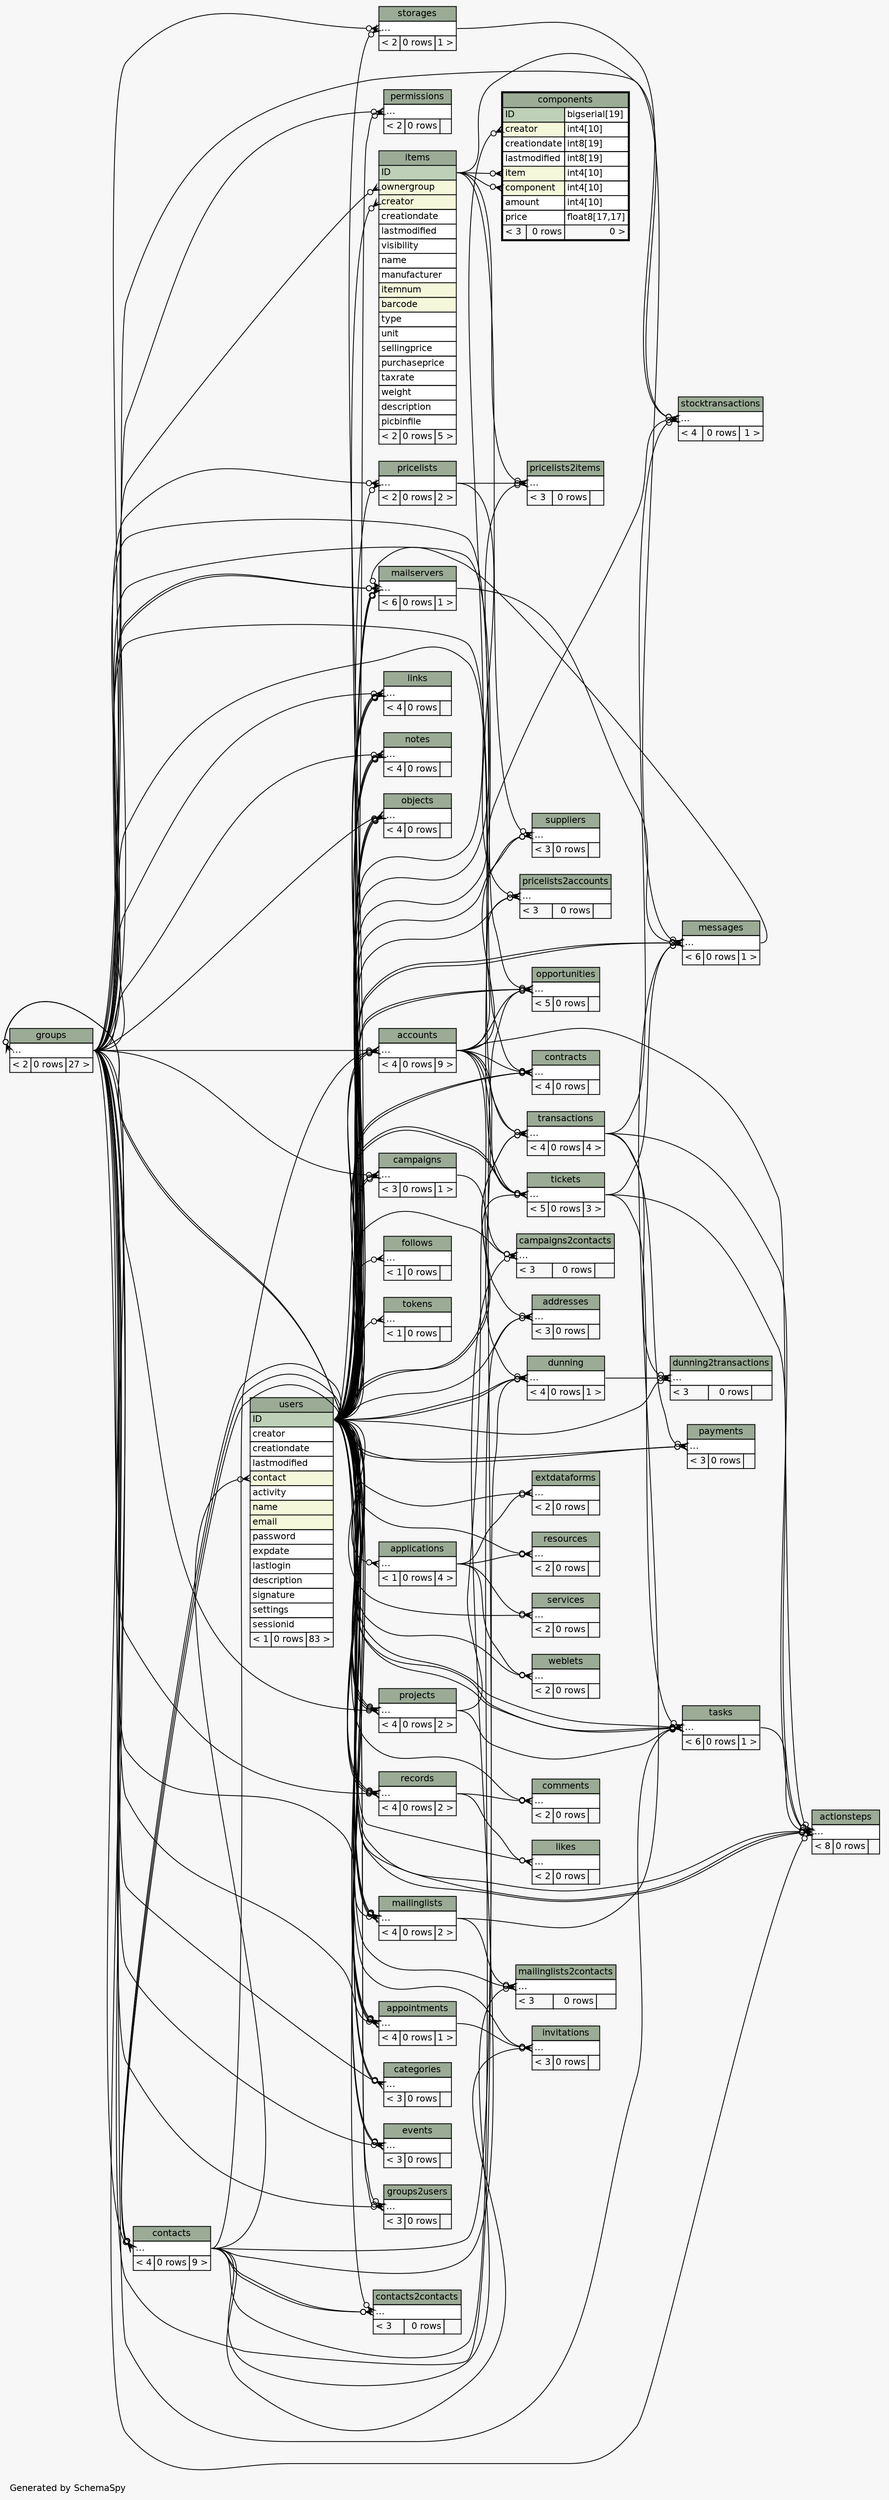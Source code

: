 // dot 2.38.0 on Windows 8.1 6.3
// SchemaSpy rev 590
digraph "twoDegreesRelationshipsDiagram" {
  graph [
    rankdir="RL"
    bgcolor="#f7f7f7"
    label="\nGenerated by SchemaSpy"
    labeljust="l"
    nodesep="0.18"
    ranksep="0.46"
    fontname="Helvetica"
    fontsize="11"
  ];
  node [
    fontname="Helvetica"
    fontsize="11"
    shape="plaintext"
  ];
  edge [
    arrowsize="0.8"
  ];
  "accounts":"elipses":w -> "users":"ID":e [arrowhead=none dir=back arrowtail=crowodot];
  "accounts":"elipses":w -> "contacts":"elipses":e [arrowhead=none dir=back arrowtail=crowodot];
  "accounts":"elipses":w -> "users":"ID":e [arrowhead=none dir=back arrowtail=crowodot];
  "accounts":"elipses":w -> "groups":"elipses":e [arrowhead=none dir=back arrowtail=crowodot];
  "actionsteps":"elipses":w -> "accounts":"elipses":e [arrowhead=none dir=back arrowtail=crowodot];
  "actionsteps":"elipses":w -> "users":"ID":e [arrowhead=none dir=back arrowtail=crowodot];
  "actionsteps":"elipses":w -> "users":"ID":e [arrowhead=none dir=back arrowtail=crowodot];
  "actionsteps":"elipses":w -> "groups":"elipses":e [arrowhead=none dir=back arrowtail=crowodot];
  "actionsteps":"elipses":w -> "users":"ID":e [arrowhead=none dir=back arrowtail=crowodot];
  "actionsteps":"elipses":w -> "tasks":"elipses":e [arrowhead=none dir=back arrowtail=crowodot];
  "actionsteps":"elipses":w -> "tickets":"elipses":e [arrowhead=none dir=back arrowtail=crowodot];
  "actionsteps":"elipses":w -> "transactions":"elipses":e [arrowhead=none dir=back arrowtail=crowodot];
  "addresses":"elipses":w -> "accounts":"elipses":e [arrowhead=none dir=back arrowtail=crowodot];
  "addresses":"elipses":w -> "contacts":"elipses":e [arrowhead=none dir=back arrowtail=crowodot];
  "addresses":"elipses":w -> "users":"ID":e [arrowhead=none dir=back arrowtail=crowodot];
  "applications":"elipses":w -> "users":"ID":e [arrowhead=none dir=back arrowtail=crowodot];
  "appointments":"elipses":w -> "users":"ID":e [arrowhead=none dir=back arrowtail=crowodot];
  "appointments":"elipses":w -> "users":"ID":e [arrowhead=none dir=back arrowtail=crowodot];
  "appointments":"elipses":w -> "groups":"elipses":e [arrowhead=none dir=back arrowtail=crowodot];
  "appointments":"elipses":w -> "users":"ID":e [arrowhead=none dir=back arrowtail=crowodot];
  "campaigns":"elipses":w -> "users":"ID":e [arrowhead=none dir=back arrowtail=crowodot];
  "campaigns":"elipses":w -> "users":"ID":e [arrowhead=none dir=back arrowtail=crowodot];
  "campaigns":"elipses":w -> "groups":"elipses":e [arrowhead=none dir=back arrowtail=crowodot];
  "campaigns2contacts":"elipses":w -> "campaigns":"elipses":e [arrowhead=none dir=back arrowtail=crowodot];
  "campaigns2contacts":"elipses":w -> "contacts":"elipses":e [arrowhead=none dir=back arrowtail=crowodot];
  "campaigns2contacts":"elipses":w -> "users":"ID":e [arrowhead=none dir=back arrowtail=crowodot];
  "categories":"elipses":w -> "users":"ID":e [arrowhead=none dir=back arrowtail=crowodot];
  "categories":"elipses":w -> "groups":"elipses":e [arrowhead=none dir=back arrowtail=crowodot];
  "categories":"elipses":w -> "users":"ID":e [arrowhead=none dir=back arrowtail=crowodot];
  "comments":"elipses":w -> "users":"ID":e [arrowhead=none dir=back arrowtail=crowodot];
  "comments":"elipses":w -> "records":"elipses":e [arrowhead=none dir=back arrowtail=crowodot];
  "components":"component":w -> "items":"ID":e [arrowhead=none dir=back arrowtail=crowodot];
  "components":"creator":w -> "users":"ID":e [arrowhead=none dir=back arrowtail=crowodot];
  "components":"item":w -> "items":"ID":e [arrowhead=none dir=back arrowtail=crowodot];
  "contacts":"elipses":w -> "users":"ID":e [arrowhead=none dir=back arrowtail=crowodot];
  "contacts":"elipses":w -> "users":"ID":e [arrowhead=none dir=back arrowtail=crowodot];
  "contacts":"elipses":w -> "groups":"elipses":e [arrowhead=none dir=back arrowtail=crowodot];
  "contacts":"elipses":w -> "users":"ID":e [arrowhead=none dir=back arrowtail=crowodot];
  "contacts2contacts":"elipses":w -> "contacts":"elipses":e [arrowhead=none dir=back arrowtail=crowodot];
  "contacts2contacts":"elipses":w -> "contacts":"elipses":e [arrowhead=none dir=back arrowtail=crowodot];
  "contacts2contacts":"elipses":w -> "users":"ID":e [arrowhead=none dir=back arrowtail=crowodot];
  "contracts":"elipses":w -> "accounts":"elipses":e [arrowhead=none dir=back arrowtail=crowodot];
  "contracts":"elipses":w -> "users":"ID":e [arrowhead=none dir=back arrowtail=crowodot];
  "contracts":"elipses":w -> "users":"ID":e [arrowhead=none dir=back arrowtail=crowodot];
  "contracts":"elipses":w -> "groups":"elipses":e [arrowhead=none dir=back arrowtail=crowodot];
  "dunning":"elipses":w -> "accounts":"elipses":e [arrowhead=none dir=back arrowtail=crowodot];
  "dunning":"elipses":w -> "users":"ID":e [arrowhead=none dir=back arrowtail=crowodot];
  "dunning":"elipses":w -> "users":"ID":e [arrowhead=none dir=back arrowtail=crowodot];
  "dunning":"elipses":w -> "groups":"elipses":e [arrowhead=none dir=back arrowtail=crowodot];
  "dunning2transactions":"elipses":w -> "users":"ID":e [arrowhead=none dir=back arrowtail=crowodot];
  "dunning2transactions":"elipses":w -> "dunning":"elipses":e [arrowhead=none dir=back arrowtail=crowodot];
  "dunning2transactions":"elipses":w -> "transactions":"elipses":e [arrowhead=none dir=back arrowtail=crowodot];
  "events":"elipses":w -> "users":"ID":e [arrowhead=none dir=back arrowtail=crowodot];
  "events":"elipses":w -> "groups":"elipses":e [arrowhead=none dir=back arrowtail=crowodot];
  "events":"elipses":w -> "users":"ID":e [arrowhead=none dir=back arrowtail=crowodot];
  "extdataforms":"elipses":w -> "applications":"elipses":e [arrowhead=none dir=back arrowtail=crowodot];
  "extdataforms":"elipses":w -> "users":"ID":e [arrowhead=none dir=back arrowtail=crowodot];
  "follows":"elipses":w -> "users":"ID":e [arrowhead=none dir=back arrowtail=crowodot];
  "groups":"elipses":w -> "users":"ID":e [arrowhead=none dir=back arrowtail=crowodot];
  "groups":"elipses":w -> "users":"ID":e [arrowhead=none dir=back arrowtail=crowodot];
  "groups2users":"elipses":w -> "users":"ID":e [arrowhead=none dir=back arrowtail=crowodot];
  "groups2users":"elipses":w -> "groups":"elipses":e [arrowhead=none dir=back arrowtail=crowodot];
  "groups2users":"elipses":w -> "users":"ID":e [arrowhead=none dir=back arrowtail=crowodot];
  "invitations":"elipses":w -> "appointments":"elipses":e [arrowhead=none dir=back arrowtail=crowodot];
  "invitations":"elipses":w -> "contacts":"elipses":e [arrowhead=none dir=back arrowtail=crowodot];
  "invitations":"elipses":w -> "users":"ID":e [arrowhead=none dir=back arrowtail=crowodot];
  "items":"creator":w -> "users":"ID":e [arrowhead=none dir=back arrowtail=crowodot];
  "items":"ownergroup":w -> "groups":"elipses":e [arrowhead=none dir=back arrowtail=crowodot];
  "likes":"elipses":w -> "users":"ID":e [arrowhead=none dir=back arrowtail=crowodot];
  "likes":"elipses":w -> "records":"elipses":e [arrowhead=none dir=back arrowtail=crowodot];
  "links":"elipses":w -> "users":"ID":e [arrowhead=none dir=back arrowtail=crowodot];
  "links":"elipses":w -> "users":"ID":e [arrowhead=none dir=back arrowtail=crowodot];
  "links":"elipses":w -> "groups":"elipses":e [arrowhead=none dir=back arrowtail=crowodot];
  "links":"elipses":w -> "users":"ID":e [arrowhead=none dir=back arrowtail=crowodot];
  "mailinglists":"elipses":w -> "users":"ID":e [arrowhead=none dir=back arrowtail=crowodot];
  "mailinglists":"elipses":w -> "users":"ID":e [arrowhead=none dir=back arrowtail=crowodot];
  "mailinglists":"elipses":w -> "groups":"elipses":e [arrowhead=none dir=back arrowtail=crowodot];
  "mailinglists":"elipses":w -> "users":"ID":e [arrowhead=none dir=back arrowtail=crowodot];
  "mailinglists2contacts":"elipses":w -> "contacts":"elipses":e [arrowhead=none dir=back arrowtail=crowodot];
  "mailinglists2contacts":"elipses":w -> "users":"ID":e [arrowhead=none dir=back arrowtail=crowodot];
  "mailinglists2contacts":"elipses":w -> "mailinglists":"elipses":e [arrowhead=none dir=back arrowtail=crowodot];
  "mailservers":"elipses":w -> "users":"ID":e [arrowhead=none dir=back arrowtail=crowodot];
  "mailservers":"elipses":w -> "messages":"elipses":e [arrowhead=none dir=back arrowtail=crowodot];
  "mailservers":"elipses":w -> "groups":"elipses":e [arrowhead=none dir=back arrowtail=crowodot];
  "mailservers":"elipses":w -> "users":"ID":e [arrowhead=none dir=back arrowtail=crowodot];
  "mailservers":"elipses":w -> "groups":"elipses":e [arrowhead=none dir=back arrowtail=crowodot];
  "mailservers":"elipses":w -> "users":"ID":e [arrowhead=none dir=back arrowtail=crowodot];
  "messages":"elipses":w -> "users":"ID":e [arrowhead=none dir=back arrowtail=crowodot];
  "messages":"elipses":w -> "mailinglists":"elipses":e [arrowhead=none dir=back arrowtail=crowodot];
  "messages":"elipses":w -> "mailservers":"elipses":e [arrowhead=none dir=back arrowtail=crowodot];
  "messages":"elipses":w -> "groups":"elipses":e [arrowhead=none dir=back arrowtail=crowodot];
  "messages":"elipses":w -> "users":"ID":e [arrowhead=none dir=back arrowtail=crowodot];
  "messages":"elipses":w -> "tickets":"elipses":e [arrowhead=none dir=back arrowtail=crowodot];
  "notes":"elipses":w -> "users":"ID":e [arrowhead=none dir=back arrowtail=crowodot];
  "notes":"elipses":w -> "users":"ID":e [arrowhead=none dir=back arrowtail=crowodot];
  "notes":"elipses":w -> "groups":"elipses":e [arrowhead=none dir=back arrowtail=crowodot];
  "notes":"elipses":w -> "users":"ID":e [arrowhead=none dir=back arrowtail=crowodot];
  "objects":"elipses":w -> "users":"ID":e [arrowhead=none dir=back arrowtail=crowodot];
  "objects":"elipses":w -> "users":"ID":e [arrowhead=none dir=back arrowtail=crowodot];
  "objects":"elipses":w -> "groups":"elipses":e [arrowhead=none dir=back arrowtail=crowodot];
  "objects":"elipses":w -> "users":"ID":e [arrowhead=none dir=back arrowtail=crowodot];
  "opportunities":"elipses":w -> "accounts":"elipses":e [arrowhead=none dir=back arrowtail=crowodot];
  "opportunities":"elipses":w -> "users":"ID":e [arrowhead=none dir=back arrowtail=crowodot];
  "opportunities":"elipses":w -> "contacts":"elipses":e [arrowhead=none dir=back arrowtail=crowodot];
  "opportunities":"elipses":w -> "users":"ID":e [arrowhead=none dir=back arrowtail=crowodot];
  "opportunities":"elipses":w -> "groups":"elipses":e [arrowhead=none dir=back arrowtail=crowodot];
  "payments":"elipses":w -> "users":"ID":e [arrowhead=none dir=back arrowtail=crowodot];
  "payments":"elipses":w -> "users":"ID":e [arrowhead=none dir=back arrowtail=crowodot];
  "payments":"elipses":w -> "transactions":"elipses":e [arrowhead=none dir=back arrowtail=crowodot];
  "permissions":"elipses":w -> "users":"ID":e [arrowhead=none dir=back arrowtail=crowodot];
  "permissions":"elipses":w -> "groups":"elipses":e [arrowhead=none dir=back arrowtail=crowodot];
  "pricelists":"elipses":w -> "users":"ID":e [arrowhead=none dir=back arrowtail=crowodot];
  "pricelists":"elipses":w -> "groups":"elipses":e [arrowhead=none dir=back arrowtail=crowodot];
  "pricelists2accounts":"elipses":w -> "accounts":"elipses":e [arrowhead=none dir=back arrowtail=crowodot];
  "pricelists2accounts":"elipses":w -> "users":"ID":e [arrowhead=none dir=back arrowtail=crowodot];
  "pricelists2accounts":"elipses":w -> "pricelists":"elipses":e [arrowhead=none dir=back arrowtail=crowodot];
  "pricelists2items":"elipses":w -> "users":"ID":e [arrowhead=none dir=back arrowtail=crowodot];
  "pricelists2items":"elipses":w -> "items":"ID":e [arrowhead=none dir=back arrowtail=crowodot];
  "pricelists2items":"elipses":w -> "pricelists":"elipses":e [arrowhead=none dir=back arrowtail=crowodot];
  "projects":"elipses":w -> "users":"ID":e [arrowhead=none dir=back arrowtail=crowodot];
  "projects":"elipses":w -> "users":"ID":e [arrowhead=none dir=back arrowtail=crowodot];
  "projects":"elipses":w -> "groups":"elipses":e [arrowhead=none dir=back arrowtail=crowodot];
  "projects":"elipses":w -> "users":"ID":e [arrowhead=none dir=back arrowtail=crowodot];
  "records":"elipses":w -> "users":"ID":e [arrowhead=none dir=back arrowtail=crowodot];
  "records":"elipses":w -> "users":"ID":e [arrowhead=none dir=back arrowtail=crowodot];
  "records":"elipses":w -> "groups":"elipses":e [arrowhead=none dir=back arrowtail=crowodot];
  "records":"elipses":w -> "users":"ID":e [arrowhead=none dir=back arrowtail=crowodot];
  "resources":"elipses":w -> "applications":"elipses":e [arrowhead=none dir=back arrowtail=crowodot];
  "resources":"elipses":w -> "users":"ID":e [arrowhead=none dir=back arrowtail=crowodot];
  "services":"elipses":w -> "applications":"elipses":e [arrowhead=none dir=back arrowtail=crowodot];
  "services":"elipses":w -> "users":"ID":e [arrowhead=none dir=back arrowtail=crowodot];
  "stocktransactions":"elipses":w -> "users":"ID":e [arrowhead=none dir=back arrowtail=crowodot];
  "stocktransactions":"elipses":w -> "items":"ID":e [arrowhead=none dir=back arrowtail=crowodot];
  "stocktransactions":"elipses":w -> "storages":"elipses":e [arrowhead=none dir=back arrowtail=crowodot];
  "stocktransactions":"elipses":w -> "transactions":"elipses":e [arrowhead=none dir=back arrowtail=crowodot];
  "storages":"elipses":w -> "users":"ID":e [arrowhead=none dir=back arrowtail=crowodot];
  "storages":"elipses":w -> "groups":"elipses":e [arrowhead=none dir=back arrowtail=crowodot];
  "suppliers":"elipses":w -> "accounts":"elipses":e [arrowhead=none dir=back arrowtail=crowodot];
  "suppliers":"elipses":w -> "users":"ID":e [arrowhead=none dir=back arrowtail=crowodot];
  "suppliers":"elipses":w -> "items":"ID":e [arrowhead=none dir=back arrowtail=crowodot];
  "tasks":"elipses":w -> "users":"ID":e [arrowhead=none dir=back arrowtail=crowodot];
  "tasks":"elipses":w -> "users":"ID":e [arrowhead=none dir=back arrowtail=crowodot];
  "tasks":"elipses":w -> "groups":"elipses":e [arrowhead=none dir=back arrowtail=crowodot];
  "tasks":"elipses":w -> "users":"ID":e [arrowhead=none dir=back arrowtail=crowodot];
  "tasks":"elipses":w -> "projects":"elipses":e [arrowhead=none dir=back arrowtail=crowodot];
  "tasks":"elipses":w -> "tickets":"elipses":e [arrowhead=none dir=back arrowtail=crowodot];
  "tickets":"elipses":w -> "accounts":"elipses":e [arrowhead=none dir=back arrowtail=crowodot];
  "tickets":"elipses":w -> "users":"ID":e [arrowhead=none dir=back arrowtail=crowodot];
  "tickets":"elipses":w -> "users":"ID":e [arrowhead=none dir=back arrowtail=crowodot];
  "tickets":"elipses":w -> "groups":"elipses":e [arrowhead=none dir=back arrowtail=crowodot];
  "tickets":"elipses":w -> "projects":"elipses":e [arrowhead=none dir=back arrowtail=crowodot];
  "tokens":"elipses":w -> "users":"ID":e [arrowhead=none dir=back arrowtail=crowodot];
  "transactions":"elipses":w -> "accounts":"elipses":e [arrowhead=none dir=back arrowtail=crowodot];
  "transactions":"elipses":w -> "users":"ID":e [arrowhead=none dir=back arrowtail=crowodot];
  "transactions":"elipses":w -> "users":"ID":e [arrowhead=none dir=back arrowtail=crowodot];
  "transactions":"elipses":w -> "groups":"elipses":e [arrowhead=none dir=back arrowtail=crowodot];
  "users":"contact":w -> "contacts":"elipses":e [arrowhead=none dir=back arrowtail=crowodot];
  "weblets":"elipses":w -> "applications":"elipses":e [arrowhead=none dir=back arrowtail=crowodot];
  "weblets":"elipses":w -> "users":"ID":e [arrowhead=none dir=back arrowtail=crowodot];
  "accounts" [
    label=<
    <TABLE BORDER="0" CELLBORDER="1" CELLSPACING="0" BGCOLOR="#ffffff">
      <TR><TD COLSPAN="3" BGCOLOR="#9bab96" ALIGN="CENTER">accounts</TD></TR>
      <TR><TD PORT="elipses" COLSPAN="3" ALIGN="LEFT">...</TD></TR>
      <TR><TD ALIGN="LEFT" BGCOLOR="#f7f7f7">&lt; 4</TD><TD ALIGN="RIGHT" BGCOLOR="#f7f7f7">0 rows</TD><TD ALIGN="RIGHT" BGCOLOR="#f7f7f7">9 &gt;</TD></TR>
    </TABLE>>
    URL="accounts.html"
    tooltip="accounts"
  ];
  "actionsteps" [
    label=<
    <TABLE BORDER="0" CELLBORDER="1" CELLSPACING="0" BGCOLOR="#ffffff">
      <TR><TD COLSPAN="3" BGCOLOR="#9bab96" ALIGN="CENTER">actionsteps</TD></TR>
      <TR><TD PORT="elipses" COLSPAN="3" ALIGN="LEFT">...</TD></TR>
      <TR><TD ALIGN="LEFT" BGCOLOR="#f7f7f7">&lt; 8</TD><TD ALIGN="RIGHT" BGCOLOR="#f7f7f7">0 rows</TD><TD ALIGN="RIGHT" BGCOLOR="#f7f7f7">  </TD></TR>
    </TABLE>>
    URL="actionsteps.html"
    tooltip="actionsteps"
  ];
  "addresses" [
    label=<
    <TABLE BORDER="0" CELLBORDER="1" CELLSPACING="0" BGCOLOR="#ffffff">
      <TR><TD COLSPAN="3" BGCOLOR="#9bab96" ALIGN="CENTER">addresses</TD></TR>
      <TR><TD PORT="elipses" COLSPAN="3" ALIGN="LEFT">...</TD></TR>
      <TR><TD ALIGN="LEFT" BGCOLOR="#f7f7f7">&lt; 3</TD><TD ALIGN="RIGHT" BGCOLOR="#f7f7f7">0 rows</TD><TD ALIGN="RIGHT" BGCOLOR="#f7f7f7">  </TD></TR>
    </TABLE>>
    URL="addresses.html"
    tooltip="addresses"
  ];
  "applications" [
    label=<
    <TABLE BORDER="0" CELLBORDER="1" CELLSPACING="0" BGCOLOR="#ffffff">
      <TR><TD COLSPAN="3" BGCOLOR="#9bab96" ALIGN="CENTER">applications</TD></TR>
      <TR><TD PORT="elipses" COLSPAN="3" ALIGN="LEFT">...</TD></TR>
      <TR><TD ALIGN="LEFT" BGCOLOR="#f7f7f7">&lt; 1</TD><TD ALIGN="RIGHT" BGCOLOR="#f7f7f7">0 rows</TD><TD ALIGN="RIGHT" BGCOLOR="#f7f7f7">4 &gt;</TD></TR>
    </TABLE>>
    URL="applications.html"
    tooltip="applications"
  ];
  "appointments" [
    label=<
    <TABLE BORDER="0" CELLBORDER="1" CELLSPACING="0" BGCOLOR="#ffffff">
      <TR><TD COLSPAN="3" BGCOLOR="#9bab96" ALIGN="CENTER">appointments</TD></TR>
      <TR><TD PORT="elipses" COLSPAN="3" ALIGN="LEFT">...</TD></TR>
      <TR><TD ALIGN="LEFT" BGCOLOR="#f7f7f7">&lt; 4</TD><TD ALIGN="RIGHT" BGCOLOR="#f7f7f7">0 rows</TD><TD ALIGN="RIGHT" BGCOLOR="#f7f7f7">1 &gt;</TD></TR>
    </TABLE>>
    URL="appointments.html"
    tooltip="appointments"
  ];
  "campaigns" [
    label=<
    <TABLE BORDER="0" CELLBORDER="1" CELLSPACING="0" BGCOLOR="#ffffff">
      <TR><TD COLSPAN="3" BGCOLOR="#9bab96" ALIGN="CENTER">campaigns</TD></TR>
      <TR><TD PORT="elipses" COLSPAN="3" ALIGN="LEFT">...</TD></TR>
      <TR><TD ALIGN="LEFT" BGCOLOR="#f7f7f7">&lt; 3</TD><TD ALIGN="RIGHT" BGCOLOR="#f7f7f7">0 rows</TD><TD ALIGN="RIGHT" BGCOLOR="#f7f7f7">1 &gt;</TD></TR>
    </TABLE>>
    URL="campaigns.html"
    tooltip="campaigns"
  ];
  "campaigns2contacts" [
    label=<
    <TABLE BORDER="0" CELLBORDER="1" CELLSPACING="0" BGCOLOR="#ffffff">
      <TR><TD COLSPAN="3" BGCOLOR="#9bab96" ALIGN="CENTER">campaigns2contacts</TD></TR>
      <TR><TD PORT="elipses" COLSPAN="3" ALIGN="LEFT">...</TD></TR>
      <TR><TD ALIGN="LEFT" BGCOLOR="#f7f7f7">&lt; 3</TD><TD ALIGN="RIGHT" BGCOLOR="#f7f7f7">0 rows</TD><TD ALIGN="RIGHT" BGCOLOR="#f7f7f7">  </TD></TR>
    </TABLE>>
    URL="campaigns2contacts.html"
    tooltip="campaigns2contacts"
  ];
  "categories" [
    label=<
    <TABLE BORDER="0" CELLBORDER="1" CELLSPACING="0" BGCOLOR="#ffffff">
      <TR><TD COLSPAN="3" BGCOLOR="#9bab96" ALIGN="CENTER">categories</TD></TR>
      <TR><TD PORT="elipses" COLSPAN="3" ALIGN="LEFT">...</TD></TR>
      <TR><TD ALIGN="LEFT" BGCOLOR="#f7f7f7">&lt; 3</TD><TD ALIGN="RIGHT" BGCOLOR="#f7f7f7">0 rows</TD><TD ALIGN="RIGHT" BGCOLOR="#f7f7f7">  </TD></TR>
    </TABLE>>
    URL="categories.html"
    tooltip="categories"
  ];
  "comments" [
    label=<
    <TABLE BORDER="0" CELLBORDER="1" CELLSPACING="0" BGCOLOR="#ffffff">
      <TR><TD COLSPAN="3" BGCOLOR="#9bab96" ALIGN="CENTER">comments</TD></TR>
      <TR><TD PORT="elipses" COLSPAN="3" ALIGN="LEFT">...</TD></TR>
      <TR><TD ALIGN="LEFT" BGCOLOR="#f7f7f7">&lt; 2</TD><TD ALIGN="RIGHT" BGCOLOR="#f7f7f7">0 rows</TD><TD ALIGN="RIGHT" BGCOLOR="#f7f7f7">  </TD></TR>
    </TABLE>>
    URL="comments.html"
    tooltip="comments"
  ];
  "components" [
    label=<
    <TABLE BORDER="2" CELLBORDER="1" CELLSPACING="0" BGCOLOR="#ffffff">
      <TR><TD COLSPAN="3" BGCOLOR="#9bab96" ALIGN="CENTER">components</TD></TR>
      <TR><TD PORT="ID" COLSPAN="2" BGCOLOR="#bed1b8" ALIGN="LEFT">ID</TD><TD PORT="ID.type" ALIGN="LEFT">bigserial[19]</TD></TR>
      <TR><TD PORT="creator" COLSPAN="2" BGCOLOR="#f4f7da" ALIGN="LEFT">creator</TD><TD PORT="creator.type" ALIGN="LEFT">int4[10]</TD></TR>
      <TR><TD PORT="creationdate" COLSPAN="2" ALIGN="LEFT">creationdate</TD><TD PORT="creationdate.type" ALIGN="LEFT">int8[19]</TD></TR>
      <TR><TD PORT="lastmodified" COLSPAN="2" ALIGN="LEFT">lastmodified</TD><TD PORT="lastmodified.type" ALIGN="LEFT">int8[19]</TD></TR>
      <TR><TD PORT="item" COLSPAN="2" BGCOLOR="#f4f7da" ALIGN="LEFT">item</TD><TD PORT="item.type" ALIGN="LEFT">int4[10]</TD></TR>
      <TR><TD PORT="component" COLSPAN="2" BGCOLOR="#f4f7da" ALIGN="LEFT">component</TD><TD PORT="component.type" ALIGN="LEFT">int4[10]</TD></TR>
      <TR><TD PORT="amount" COLSPAN="2" ALIGN="LEFT">amount</TD><TD PORT="amount.type" ALIGN="LEFT">int4[10]</TD></TR>
      <TR><TD PORT="price" COLSPAN="2" ALIGN="LEFT">price</TD><TD PORT="price.type" ALIGN="LEFT">float8[17,17]</TD></TR>
      <TR><TD ALIGN="LEFT" BGCOLOR="#f7f7f7">&lt; 3</TD><TD ALIGN="RIGHT" BGCOLOR="#f7f7f7">0 rows</TD><TD ALIGN="RIGHT" BGCOLOR="#f7f7f7">0 &gt;</TD></TR>
    </TABLE>>
    URL="components.html"
    tooltip="components"
  ];
  "contacts" [
    label=<
    <TABLE BORDER="0" CELLBORDER="1" CELLSPACING="0" BGCOLOR="#ffffff">
      <TR><TD COLSPAN="3" BGCOLOR="#9bab96" ALIGN="CENTER">contacts</TD></TR>
      <TR><TD PORT="elipses" COLSPAN="3" ALIGN="LEFT">...</TD></TR>
      <TR><TD ALIGN="LEFT" BGCOLOR="#f7f7f7">&lt; 4</TD><TD ALIGN="RIGHT" BGCOLOR="#f7f7f7">0 rows</TD><TD ALIGN="RIGHT" BGCOLOR="#f7f7f7">9 &gt;</TD></TR>
    </TABLE>>
    URL="contacts.html"
    tooltip="contacts"
  ];
  "contacts2contacts" [
    label=<
    <TABLE BORDER="0" CELLBORDER="1" CELLSPACING="0" BGCOLOR="#ffffff">
      <TR><TD COLSPAN="3" BGCOLOR="#9bab96" ALIGN="CENTER">contacts2contacts</TD></TR>
      <TR><TD PORT="elipses" COLSPAN="3" ALIGN="LEFT">...</TD></TR>
      <TR><TD ALIGN="LEFT" BGCOLOR="#f7f7f7">&lt; 3</TD><TD ALIGN="RIGHT" BGCOLOR="#f7f7f7">0 rows</TD><TD ALIGN="RIGHT" BGCOLOR="#f7f7f7">  </TD></TR>
    </TABLE>>
    URL="contacts2contacts.html"
    tooltip="contacts2contacts"
  ];
  "contracts" [
    label=<
    <TABLE BORDER="0" CELLBORDER="1" CELLSPACING="0" BGCOLOR="#ffffff">
      <TR><TD COLSPAN="3" BGCOLOR="#9bab96" ALIGN="CENTER">contracts</TD></TR>
      <TR><TD PORT="elipses" COLSPAN="3" ALIGN="LEFT">...</TD></TR>
      <TR><TD ALIGN="LEFT" BGCOLOR="#f7f7f7">&lt; 4</TD><TD ALIGN="RIGHT" BGCOLOR="#f7f7f7">0 rows</TD><TD ALIGN="RIGHT" BGCOLOR="#f7f7f7">  </TD></TR>
    </TABLE>>
    URL="contracts.html"
    tooltip="contracts"
  ];
  "dunning" [
    label=<
    <TABLE BORDER="0" CELLBORDER="1" CELLSPACING="0" BGCOLOR="#ffffff">
      <TR><TD COLSPAN="3" BGCOLOR="#9bab96" ALIGN="CENTER">dunning</TD></TR>
      <TR><TD PORT="elipses" COLSPAN="3" ALIGN="LEFT">...</TD></TR>
      <TR><TD ALIGN="LEFT" BGCOLOR="#f7f7f7">&lt; 4</TD><TD ALIGN="RIGHT" BGCOLOR="#f7f7f7">0 rows</TD><TD ALIGN="RIGHT" BGCOLOR="#f7f7f7">1 &gt;</TD></TR>
    </TABLE>>
    URL="dunning.html"
    tooltip="dunning"
  ];
  "dunning2transactions" [
    label=<
    <TABLE BORDER="0" CELLBORDER="1" CELLSPACING="0" BGCOLOR="#ffffff">
      <TR><TD COLSPAN="3" BGCOLOR="#9bab96" ALIGN="CENTER">dunning2transactions</TD></TR>
      <TR><TD PORT="elipses" COLSPAN="3" ALIGN="LEFT">...</TD></TR>
      <TR><TD ALIGN="LEFT" BGCOLOR="#f7f7f7">&lt; 3</TD><TD ALIGN="RIGHT" BGCOLOR="#f7f7f7">0 rows</TD><TD ALIGN="RIGHT" BGCOLOR="#f7f7f7">  </TD></TR>
    </TABLE>>
    URL="dunning2transactions.html"
    tooltip="dunning2transactions"
  ];
  "events" [
    label=<
    <TABLE BORDER="0" CELLBORDER="1" CELLSPACING="0" BGCOLOR="#ffffff">
      <TR><TD COLSPAN="3" BGCOLOR="#9bab96" ALIGN="CENTER">events</TD></TR>
      <TR><TD PORT="elipses" COLSPAN="3" ALIGN="LEFT">...</TD></TR>
      <TR><TD ALIGN="LEFT" BGCOLOR="#f7f7f7">&lt; 3</TD><TD ALIGN="RIGHT" BGCOLOR="#f7f7f7">0 rows</TD><TD ALIGN="RIGHT" BGCOLOR="#f7f7f7">  </TD></TR>
    </TABLE>>
    URL="events.html"
    tooltip="events"
  ];
  "extdataforms" [
    label=<
    <TABLE BORDER="0" CELLBORDER="1" CELLSPACING="0" BGCOLOR="#ffffff">
      <TR><TD COLSPAN="3" BGCOLOR="#9bab96" ALIGN="CENTER">extdataforms</TD></TR>
      <TR><TD PORT="elipses" COLSPAN="3" ALIGN="LEFT">...</TD></TR>
      <TR><TD ALIGN="LEFT" BGCOLOR="#f7f7f7">&lt; 2</TD><TD ALIGN="RIGHT" BGCOLOR="#f7f7f7">0 rows</TD><TD ALIGN="RIGHT" BGCOLOR="#f7f7f7">  </TD></TR>
    </TABLE>>
    URL="extdataforms.html"
    tooltip="extdataforms"
  ];
  "follows" [
    label=<
    <TABLE BORDER="0" CELLBORDER="1" CELLSPACING="0" BGCOLOR="#ffffff">
      <TR><TD COLSPAN="3" BGCOLOR="#9bab96" ALIGN="CENTER">follows</TD></TR>
      <TR><TD PORT="elipses" COLSPAN="3" ALIGN="LEFT">...</TD></TR>
      <TR><TD ALIGN="LEFT" BGCOLOR="#f7f7f7">&lt; 1</TD><TD ALIGN="RIGHT" BGCOLOR="#f7f7f7">0 rows</TD><TD ALIGN="RIGHT" BGCOLOR="#f7f7f7">  </TD></TR>
    </TABLE>>
    URL="follows.html"
    tooltip="follows"
  ];
  "groups" [
    label=<
    <TABLE BORDER="0" CELLBORDER="1" CELLSPACING="0" BGCOLOR="#ffffff">
      <TR><TD COLSPAN="3" BGCOLOR="#9bab96" ALIGN="CENTER">groups</TD></TR>
      <TR><TD PORT="elipses" COLSPAN="3" ALIGN="LEFT">...</TD></TR>
      <TR><TD ALIGN="LEFT" BGCOLOR="#f7f7f7">&lt; 2</TD><TD ALIGN="RIGHT" BGCOLOR="#f7f7f7">0 rows</TD><TD ALIGN="RIGHT" BGCOLOR="#f7f7f7">27 &gt;</TD></TR>
    </TABLE>>
    URL="groups.html"
    tooltip="groups"
  ];
  "groups2users" [
    label=<
    <TABLE BORDER="0" CELLBORDER="1" CELLSPACING="0" BGCOLOR="#ffffff">
      <TR><TD COLSPAN="3" BGCOLOR="#9bab96" ALIGN="CENTER">groups2users</TD></TR>
      <TR><TD PORT="elipses" COLSPAN="3" ALIGN="LEFT">...</TD></TR>
      <TR><TD ALIGN="LEFT" BGCOLOR="#f7f7f7">&lt; 3</TD><TD ALIGN="RIGHT" BGCOLOR="#f7f7f7">0 rows</TD><TD ALIGN="RIGHT" BGCOLOR="#f7f7f7">  </TD></TR>
    </TABLE>>
    URL="groups2users.html"
    tooltip="groups2users"
  ];
  "invitations" [
    label=<
    <TABLE BORDER="0" CELLBORDER="1" CELLSPACING="0" BGCOLOR="#ffffff">
      <TR><TD COLSPAN="3" BGCOLOR="#9bab96" ALIGN="CENTER">invitations</TD></TR>
      <TR><TD PORT="elipses" COLSPAN="3" ALIGN="LEFT">...</TD></TR>
      <TR><TD ALIGN="LEFT" BGCOLOR="#f7f7f7">&lt; 3</TD><TD ALIGN="RIGHT" BGCOLOR="#f7f7f7">0 rows</TD><TD ALIGN="RIGHT" BGCOLOR="#f7f7f7">  </TD></TR>
    </TABLE>>
    URL="invitations.html"
    tooltip="invitations"
  ];
  "items" [
    label=<
    <TABLE BORDER="0" CELLBORDER="1" CELLSPACING="0" BGCOLOR="#ffffff">
      <TR><TD COLSPAN="3" BGCOLOR="#9bab96" ALIGN="CENTER">items</TD></TR>
      <TR><TD PORT="ID" COLSPAN="3" BGCOLOR="#bed1b8" ALIGN="LEFT">ID</TD></TR>
      <TR><TD PORT="ownergroup" COLSPAN="3" BGCOLOR="#f4f7da" ALIGN="LEFT">ownergroup</TD></TR>
      <TR><TD PORT="creator" COLSPAN="3" BGCOLOR="#f4f7da" ALIGN="LEFT">creator</TD></TR>
      <TR><TD PORT="creationdate" COLSPAN="3" ALIGN="LEFT">creationdate</TD></TR>
      <TR><TD PORT="lastmodified" COLSPAN="3" ALIGN="LEFT">lastmodified</TD></TR>
      <TR><TD PORT="visibility" COLSPAN="3" ALIGN="LEFT">visibility</TD></TR>
      <TR><TD PORT="name" COLSPAN="3" ALIGN="LEFT">name</TD></TR>
      <TR><TD PORT="manufacturer" COLSPAN="3" ALIGN="LEFT">manufacturer</TD></TR>
      <TR><TD PORT="itemnum" COLSPAN="3" BGCOLOR="#f4f7da" ALIGN="LEFT">itemnum</TD></TR>
      <TR><TD PORT="barcode" COLSPAN="3" BGCOLOR="#f4f7da" ALIGN="LEFT">barcode</TD></TR>
      <TR><TD PORT="type" COLSPAN="3" ALIGN="LEFT">type</TD></TR>
      <TR><TD PORT="unit" COLSPAN="3" ALIGN="LEFT">unit</TD></TR>
      <TR><TD PORT="sellingprice" COLSPAN="3" ALIGN="LEFT">sellingprice</TD></TR>
      <TR><TD PORT="purchaseprice" COLSPAN="3" ALIGN="LEFT">purchaseprice</TD></TR>
      <TR><TD PORT="taxrate" COLSPAN="3" ALIGN="LEFT">taxrate</TD></TR>
      <TR><TD PORT="weight" COLSPAN="3" ALIGN="LEFT">weight</TD></TR>
      <TR><TD PORT="description" COLSPAN="3" ALIGN="LEFT">description</TD></TR>
      <TR><TD PORT="picbinfile" COLSPAN="3" ALIGN="LEFT">picbinfile</TD></TR>
      <TR><TD ALIGN="LEFT" BGCOLOR="#f7f7f7">&lt; 2</TD><TD ALIGN="RIGHT" BGCOLOR="#f7f7f7">0 rows</TD><TD ALIGN="RIGHT" BGCOLOR="#f7f7f7">5 &gt;</TD></TR>
    </TABLE>>
    URL="items.html"
    tooltip="items"
  ];
  "likes" [
    label=<
    <TABLE BORDER="0" CELLBORDER="1" CELLSPACING="0" BGCOLOR="#ffffff">
      <TR><TD COLSPAN="3" BGCOLOR="#9bab96" ALIGN="CENTER">likes</TD></TR>
      <TR><TD PORT="elipses" COLSPAN="3" ALIGN="LEFT">...</TD></TR>
      <TR><TD ALIGN="LEFT" BGCOLOR="#f7f7f7">&lt; 2</TD><TD ALIGN="RIGHT" BGCOLOR="#f7f7f7">0 rows</TD><TD ALIGN="RIGHT" BGCOLOR="#f7f7f7">  </TD></TR>
    </TABLE>>
    URL="likes.html"
    tooltip="likes"
  ];
  "links" [
    label=<
    <TABLE BORDER="0" CELLBORDER="1" CELLSPACING="0" BGCOLOR="#ffffff">
      <TR><TD COLSPAN="3" BGCOLOR="#9bab96" ALIGN="CENTER">links</TD></TR>
      <TR><TD PORT="elipses" COLSPAN="3" ALIGN="LEFT">...</TD></TR>
      <TR><TD ALIGN="LEFT" BGCOLOR="#f7f7f7">&lt; 4</TD><TD ALIGN="RIGHT" BGCOLOR="#f7f7f7">0 rows</TD><TD ALIGN="RIGHT" BGCOLOR="#f7f7f7">  </TD></TR>
    </TABLE>>
    URL="links.html"
    tooltip="links"
  ];
  "mailinglists" [
    label=<
    <TABLE BORDER="0" CELLBORDER="1" CELLSPACING="0" BGCOLOR="#ffffff">
      <TR><TD COLSPAN="3" BGCOLOR="#9bab96" ALIGN="CENTER">mailinglists</TD></TR>
      <TR><TD PORT="elipses" COLSPAN="3" ALIGN="LEFT">...</TD></TR>
      <TR><TD ALIGN="LEFT" BGCOLOR="#f7f7f7">&lt; 4</TD><TD ALIGN="RIGHT" BGCOLOR="#f7f7f7">0 rows</TD><TD ALIGN="RIGHT" BGCOLOR="#f7f7f7">2 &gt;</TD></TR>
    </TABLE>>
    URL="mailinglists.html"
    tooltip="mailinglists"
  ];
  "mailinglists2contacts" [
    label=<
    <TABLE BORDER="0" CELLBORDER="1" CELLSPACING="0" BGCOLOR="#ffffff">
      <TR><TD COLSPAN="3" BGCOLOR="#9bab96" ALIGN="CENTER">mailinglists2contacts</TD></TR>
      <TR><TD PORT="elipses" COLSPAN="3" ALIGN="LEFT">...</TD></TR>
      <TR><TD ALIGN="LEFT" BGCOLOR="#f7f7f7">&lt; 3</TD><TD ALIGN="RIGHT" BGCOLOR="#f7f7f7">0 rows</TD><TD ALIGN="RIGHT" BGCOLOR="#f7f7f7">  </TD></TR>
    </TABLE>>
    URL="mailinglists2contacts.html"
    tooltip="mailinglists2contacts"
  ];
  "mailservers" [
    label=<
    <TABLE BORDER="0" CELLBORDER="1" CELLSPACING="0" BGCOLOR="#ffffff">
      <TR><TD COLSPAN="3" BGCOLOR="#9bab96" ALIGN="CENTER">mailservers</TD></TR>
      <TR><TD PORT="elipses" COLSPAN="3" ALIGN="LEFT">...</TD></TR>
      <TR><TD ALIGN="LEFT" BGCOLOR="#f7f7f7">&lt; 6</TD><TD ALIGN="RIGHT" BGCOLOR="#f7f7f7">0 rows</TD><TD ALIGN="RIGHT" BGCOLOR="#f7f7f7">1 &gt;</TD></TR>
    </TABLE>>
    URL="mailservers.html"
    tooltip="mailservers"
  ];
  "messages" [
    label=<
    <TABLE BORDER="0" CELLBORDER="1" CELLSPACING="0" BGCOLOR="#ffffff">
      <TR><TD COLSPAN="3" BGCOLOR="#9bab96" ALIGN="CENTER">messages</TD></TR>
      <TR><TD PORT="elipses" COLSPAN="3" ALIGN="LEFT">...</TD></TR>
      <TR><TD ALIGN="LEFT" BGCOLOR="#f7f7f7">&lt; 6</TD><TD ALIGN="RIGHT" BGCOLOR="#f7f7f7">0 rows</TD><TD ALIGN="RIGHT" BGCOLOR="#f7f7f7">1 &gt;</TD></TR>
    </TABLE>>
    URL="messages.html"
    tooltip="messages"
  ];
  "notes" [
    label=<
    <TABLE BORDER="0" CELLBORDER="1" CELLSPACING="0" BGCOLOR="#ffffff">
      <TR><TD COLSPAN="3" BGCOLOR="#9bab96" ALIGN="CENTER">notes</TD></TR>
      <TR><TD PORT="elipses" COLSPAN="3" ALIGN="LEFT">...</TD></TR>
      <TR><TD ALIGN="LEFT" BGCOLOR="#f7f7f7">&lt; 4</TD><TD ALIGN="RIGHT" BGCOLOR="#f7f7f7">0 rows</TD><TD ALIGN="RIGHT" BGCOLOR="#f7f7f7">  </TD></TR>
    </TABLE>>
    URL="notes.html"
    tooltip="notes"
  ];
  "objects" [
    label=<
    <TABLE BORDER="0" CELLBORDER="1" CELLSPACING="0" BGCOLOR="#ffffff">
      <TR><TD COLSPAN="3" BGCOLOR="#9bab96" ALIGN="CENTER">objects</TD></TR>
      <TR><TD PORT="elipses" COLSPAN="3" ALIGN="LEFT">...</TD></TR>
      <TR><TD ALIGN="LEFT" BGCOLOR="#f7f7f7">&lt; 4</TD><TD ALIGN="RIGHT" BGCOLOR="#f7f7f7">0 rows</TD><TD ALIGN="RIGHT" BGCOLOR="#f7f7f7">  </TD></TR>
    </TABLE>>
    URL="objects.html"
    tooltip="objects"
  ];
  "opportunities" [
    label=<
    <TABLE BORDER="0" CELLBORDER="1" CELLSPACING="0" BGCOLOR="#ffffff">
      <TR><TD COLSPAN="3" BGCOLOR="#9bab96" ALIGN="CENTER">opportunities</TD></TR>
      <TR><TD PORT="elipses" COLSPAN="3" ALIGN="LEFT">...</TD></TR>
      <TR><TD ALIGN="LEFT" BGCOLOR="#f7f7f7">&lt; 5</TD><TD ALIGN="RIGHT" BGCOLOR="#f7f7f7">0 rows</TD><TD ALIGN="RIGHT" BGCOLOR="#f7f7f7">  </TD></TR>
    </TABLE>>
    URL="opportunities.html"
    tooltip="opportunities"
  ];
  "payments" [
    label=<
    <TABLE BORDER="0" CELLBORDER="1" CELLSPACING="0" BGCOLOR="#ffffff">
      <TR><TD COLSPAN="3" BGCOLOR="#9bab96" ALIGN="CENTER">payments</TD></TR>
      <TR><TD PORT="elipses" COLSPAN="3" ALIGN="LEFT">...</TD></TR>
      <TR><TD ALIGN="LEFT" BGCOLOR="#f7f7f7">&lt; 3</TD><TD ALIGN="RIGHT" BGCOLOR="#f7f7f7">0 rows</TD><TD ALIGN="RIGHT" BGCOLOR="#f7f7f7">  </TD></TR>
    </TABLE>>
    URL="payments.html"
    tooltip="payments"
  ];
  "permissions" [
    label=<
    <TABLE BORDER="0" CELLBORDER="1" CELLSPACING="0" BGCOLOR="#ffffff">
      <TR><TD COLSPAN="3" BGCOLOR="#9bab96" ALIGN="CENTER">permissions</TD></TR>
      <TR><TD PORT="elipses" COLSPAN="3" ALIGN="LEFT">...</TD></TR>
      <TR><TD ALIGN="LEFT" BGCOLOR="#f7f7f7">&lt; 2</TD><TD ALIGN="RIGHT" BGCOLOR="#f7f7f7">0 rows</TD><TD ALIGN="RIGHT" BGCOLOR="#f7f7f7">  </TD></TR>
    </TABLE>>
    URL="permissions.html"
    tooltip="permissions"
  ];
  "pricelists" [
    label=<
    <TABLE BORDER="0" CELLBORDER="1" CELLSPACING="0" BGCOLOR="#ffffff">
      <TR><TD COLSPAN="3" BGCOLOR="#9bab96" ALIGN="CENTER">pricelists</TD></TR>
      <TR><TD PORT="elipses" COLSPAN="3" ALIGN="LEFT">...</TD></TR>
      <TR><TD ALIGN="LEFT" BGCOLOR="#f7f7f7">&lt; 2</TD><TD ALIGN="RIGHT" BGCOLOR="#f7f7f7">0 rows</TD><TD ALIGN="RIGHT" BGCOLOR="#f7f7f7">2 &gt;</TD></TR>
    </TABLE>>
    URL="pricelists.html"
    tooltip="pricelists"
  ];
  "pricelists2accounts" [
    label=<
    <TABLE BORDER="0" CELLBORDER="1" CELLSPACING="0" BGCOLOR="#ffffff">
      <TR><TD COLSPAN="3" BGCOLOR="#9bab96" ALIGN="CENTER">pricelists2accounts</TD></TR>
      <TR><TD PORT="elipses" COLSPAN="3" ALIGN="LEFT">...</TD></TR>
      <TR><TD ALIGN="LEFT" BGCOLOR="#f7f7f7">&lt; 3</TD><TD ALIGN="RIGHT" BGCOLOR="#f7f7f7">0 rows</TD><TD ALIGN="RIGHT" BGCOLOR="#f7f7f7">  </TD></TR>
    </TABLE>>
    URL="pricelists2accounts.html"
    tooltip="pricelists2accounts"
  ];
  "pricelists2items" [
    label=<
    <TABLE BORDER="0" CELLBORDER="1" CELLSPACING="0" BGCOLOR="#ffffff">
      <TR><TD COLSPAN="3" BGCOLOR="#9bab96" ALIGN="CENTER">pricelists2items</TD></TR>
      <TR><TD PORT="elipses" COLSPAN="3" ALIGN="LEFT">...</TD></TR>
      <TR><TD ALIGN="LEFT" BGCOLOR="#f7f7f7">&lt; 3</TD><TD ALIGN="RIGHT" BGCOLOR="#f7f7f7">0 rows</TD><TD ALIGN="RIGHT" BGCOLOR="#f7f7f7">  </TD></TR>
    </TABLE>>
    URL="pricelists2items.html"
    tooltip="pricelists2items"
  ];
  "projects" [
    label=<
    <TABLE BORDER="0" CELLBORDER="1" CELLSPACING="0" BGCOLOR="#ffffff">
      <TR><TD COLSPAN="3" BGCOLOR="#9bab96" ALIGN="CENTER">projects</TD></TR>
      <TR><TD PORT="elipses" COLSPAN="3" ALIGN="LEFT">...</TD></TR>
      <TR><TD ALIGN="LEFT" BGCOLOR="#f7f7f7">&lt; 4</TD><TD ALIGN="RIGHT" BGCOLOR="#f7f7f7">0 rows</TD><TD ALIGN="RIGHT" BGCOLOR="#f7f7f7">2 &gt;</TD></TR>
    </TABLE>>
    URL="projects.html"
    tooltip="projects"
  ];
  "records" [
    label=<
    <TABLE BORDER="0" CELLBORDER="1" CELLSPACING="0" BGCOLOR="#ffffff">
      <TR><TD COLSPAN="3" BGCOLOR="#9bab96" ALIGN="CENTER">records</TD></TR>
      <TR><TD PORT="elipses" COLSPAN="3" ALIGN="LEFT">...</TD></TR>
      <TR><TD ALIGN="LEFT" BGCOLOR="#f7f7f7">&lt; 4</TD><TD ALIGN="RIGHT" BGCOLOR="#f7f7f7">0 rows</TD><TD ALIGN="RIGHT" BGCOLOR="#f7f7f7">2 &gt;</TD></TR>
    </TABLE>>
    URL="records.html"
    tooltip="records"
  ];
  "resources" [
    label=<
    <TABLE BORDER="0" CELLBORDER="1" CELLSPACING="0" BGCOLOR="#ffffff">
      <TR><TD COLSPAN="3" BGCOLOR="#9bab96" ALIGN="CENTER">resources</TD></TR>
      <TR><TD PORT="elipses" COLSPAN="3" ALIGN="LEFT">...</TD></TR>
      <TR><TD ALIGN="LEFT" BGCOLOR="#f7f7f7">&lt; 2</TD><TD ALIGN="RIGHT" BGCOLOR="#f7f7f7">0 rows</TD><TD ALIGN="RIGHT" BGCOLOR="#f7f7f7">  </TD></TR>
    </TABLE>>
    URL="resources.html"
    tooltip="resources"
  ];
  "services" [
    label=<
    <TABLE BORDER="0" CELLBORDER="1" CELLSPACING="0" BGCOLOR="#ffffff">
      <TR><TD COLSPAN="3" BGCOLOR="#9bab96" ALIGN="CENTER">services</TD></TR>
      <TR><TD PORT="elipses" COLSPAN="3" ALIGN="LEFT">...</TD></TR>
      <TR><TD ALIGN="LEFT" BGCOLOR="#f7f7f7">&lt; 2</TD><TD ALIGN="RIGHT" BGCOLOR="#f7f7f7">0 rows</TD><TD ALIGN="RIGHT" BGCOLOR="#f7f7f7">  </TD></TR>
    </TABLE>>
    URL="services.html"
    tooltip="services"
  ];
  "stocktransactions" [
    label=<
    <TABLE BORDER="0" CELLBORDER="1" CELLSPACING="0" BGCOLOR="#ffffff">
      <TR><TD COLSPAN="3" BGCOLOR="#9bab96" ALIGN="CENTER">stocktransactions</TD></TR>
      <TR><TD PORT="elipses" COLSPAN="3" ALIGN="LEFT">...</TD></TR>
      <TR><TD ALIGN="LEFT" BGCOLOR="#f7f7f7">&lt; 4</TD><TD ALIGN="RIGHT" BGCOLOR="#f7f7f7">0 rows</TD><TD ALIGN="RIGHT" BGCOLOR="#f7f7f7">1 &gt;</TD></TR>
    </TABLE>>
    URL="stocktransactions.html"
    tooltip="stocktransactions"
  ];
  "storages" [
    label=<
    <TABLE BORDER="0" CELLBORDER="1" CELLSPACING="0" BGCOLOR="#ffffff">
      <TR><TD COLSPAN="3" BGCOLOR="#9bab96" ALIGN="CENTER">storages</TD></TR>
      <TR><TD PORT="elipses" COLSPAN="3" ALIGN="LEFT">...</TD></TR>
      <TR><TD ALIGN="LEFT" BGCOLOR="#f7f7f7">&lt; 2</TD><TD ALIGN="RIGHT" BGCOLOR="#f7f7f7">0 rows</TD><TD ALIGN="RIGHT" BGCOLOR="#f7f7f7">1 &gt;</TD></TR>
    </TABLE>>
    URL="storages.html"
    tooltip="storages"
  ];
  "suppliers" [
    label=<
    <TABLE BORDER="0" CELLBORDER="1" CELLSPACING="0" BGCOLOR="#ffffff">
      <TR><TD COLSPAN="3" BGCOLOR="#9bab96" ALIGN="CENTER">suppliers</TD></TR>
      <TR><TD PORT="elipses" COLSPAN="3" ALIGN="LEFT">...</TD></TR>
      <TR><TD ALIGN="LEFT" BGCOLOR="#f7f7f7">&lt; 3</TD><TD ALIGN="RIGHT" BGCOLOR="#f7f7f7">0 rows</TD><TD ALIGN="RIGHT" BGCOLOR="#f7f7f7">  </TD></TR>
    </TABLE>>
    URL="suppliers.html"
    tooltip="suppliers"
  ];
  "tasks" [
    label=<
    <TABLE BORDER="0" CELLBORDER="1" CELLSPACING="0" BGCOLOR="#ffffff">
      <TR><TD COLSPAN="3" BGCOLOR="#9bab96" ALIGN="CENTER">tasks</TD></TR>
      <TR><TD PORT="elipses" COLSPAN="3" ALIGN="LEFT">...</TD></TR>
      <TR><TD ALIGN="LEFT" BGCOLOR="#f7f7f7">&lt; 6</TD><TD ALIGN="RIGHT" BGCOLOR="#f7f7f7">0 rows</TD><TD ALIGN="RIGHT" BGCOLOR="#f7f7f7">1 &gt;</TD></TR>
    </TABLE>>
    URL="tasks.html"
    tooltip="tasks"
  ];
  "tickets" [
    label=<
    <TABLE BORDER="0" CELLBORDER="1" CELLSPACING="0" BGCOLOR="#ffffff">
      <TR><TD COLSPAN="3" BGCOLOR="#9bab96" ALIGN="CENTER">tickets</TD></TR>
      <TR><TD PORT="elipses" COLSPAN="3" ALIGN="LEFT">...</TD></TR>
      <TR><TD ALIGN="LEFT" BGCOLOR="#f7f7f7">&lt; 5</TD><TD ALIGN="RIGHT" BGCOLOR="#f7f7f7">0 rows</TD><TD ALIGN="RIGHT" BGCOLOR="#f7f7f7">3 &gt;</TD></TR>
    </TABLE>>
    URL="tickets.html"
    tooltip="tickets"
  ];
  "tokens" [
    label=<
    <TABLE BORDER="0" CELLBORDER="1" CELLSPACING="0" BGCOLOR="#ffffff">
      <TR><TD COLSPAN="3" BGCOLOR="#9bab96" ALIGN="CENTER">tokens</TD></TR>
      <TR><TD PORT="elipses" COLSPAN="3" ALIGN="LEFT">...</TD></TR>
      <TR><TD ALIGN="LEFT" BGCOLOR="#f7f7f7">&lt; 1</TD><TD ALIGN="RIGHT" BGCOLOR="#f7f7f7">0 rows</TD><TD ALIGN="RIGHT" BGCOLOR="#f7f7f7">  </TD></TR>
    </TABLE>>
    URL="tokens.html"
    tooltip="tokens"
  ];
  "transactions" [
    label=<
    <TABLE BORDER="0" CELLBORDER="1" CELLSPACING="0" BGCOLOR="#ffffff">
      <TR><TD COLSPAN="3" BGCOLOR="#9bab96" ALIGN="CENTER">transactions</TD></TR>
      <TR><TD PORT="elipses" COLSPAN="3" ALIGN="LEFT">...</TD></TR>
      <TR><TD ALIGN="LEFT" BGCOLOR="#f7f7f7">&lt; 4</TD><TD ALIGN="RIGHT" BGCOLOR="#f7f7f7">0 rows</TD><TD ALIGN="RIGHT" BGCOLOR="#f7f7f7">4 &gt;</TD></TR>
    </TABLE>>
    URL="transactions.html"
    tooltip="transactions"
  ];
  "users" [
    label=<
    <TABLE BORDER="0" CELLBORDER="1" CELLSPACING="0" BGCOLOR="#ffffff">
      <TR><TD COLSPAN="3" BGCOLOR="#9bab96" ALIGN="CENTER">users</TD></TR>
      <TR><TD PORT="ID" COLSPAN="3" BGCOLOR="#bed1b8" ALIGN="LEFT">ID</TD></TR>
      <TR><TD PORT="creator" COLSPAN="3" ALIGN="LEFT">creator</TD></TR>
      <TR><TD PORT="creationdate" COLSPAN="3" ALIGN="LEFT">creationdate</TD></TR>
      <TR><TD PORT="lastmodified" COLSPAN="3" ALIGN="LEFT">lastmodified</TD></TR>
      <TR><TD PORT="contact" COLSPAN="3" BGCOLOR="#f4f7da" ALIGN="LEFT">contact</TD></TR>
      <TR><TD PORT="activity" COLSPAN="3" ALIGN="LEFT">activity</TD></TR>
      <TR><TD PORT="name" COLSPAN="3" BGCOLOR="#f4f7da" ALIGN="LEFT">name</TD></TR>
      <TR><TD PORT="email" COLSPAN="3" BGCOLOR="#f4f7da" ALIGN="LEFT">email</TD></TR>
      <TR><TD PORT="password" COLSPAN="3" ALIGN="LEFT">password</TD></TR>
      <TR><TD PORT="expdate" COLSPAN="3" ALIGN="LEFT">expdate</TD></TR>
      <TR><TD PORT="lastlogin" COLSPAN="3" ALIGN="LEFT">lastlogin</TD></TR>
      <TR><TD PORT="description" COLSPAN="3" ALIGN="LEFT">description</TD></TR>
      <TR><TD PORT="signature" COLSPAN="3" ALIGN="LEFT">signature</TD></TR>
      <TR><TD PORT="settings" COLSPAN="3" ALIGN="LEFT">settings</TD></TR>
      <TR><TD PORT="sessionid" COLSPAN="3" ALIGN="LEFT">sessionid</TD></TR>
      <TR><TD ALIGN="LEFT" BGCOLOR="#f7f7f7">&lt; 1</TD><TD ALIGN="RIGHT" BGCOLOR="#f7f7f7">0 rows</TD><TD ALIGN="RIGHT" BGCOLOR="#f7f7f7">83 &gt;</TD></TR>
    </TABLE>>
    URL="users.html"
    tooltip="users"
  ];
  "weblets" [
    label=<
    <TABLE BORDER="0" CELLBORDER="1" CELLSPACING="0" BGCOLOR="#ffffff">
      <TR><TD COLSPAN="3" BGCOLOR="#9bab96" ALIGN="CENTER">weblets</TD></TR>
      <TR><TD PORT="elipses" COLSPAN="3" ALIGN="LEFT">...</TD></TR>
      <TR><TD ALIGN="LEFT" BGCOLOR="#f7f7f7">&lt; 2</TD><TD ALIGN="RIGHT" BGCOLOR="#f7f7f7">0 rows</TD><TD ALIGN="RIGHT" BGCOLOR="#f7f7f7">  </TD></TR>
    </TABLE>>
    URL="weblets.html"
    tooltip="weblets"
  ];
}

